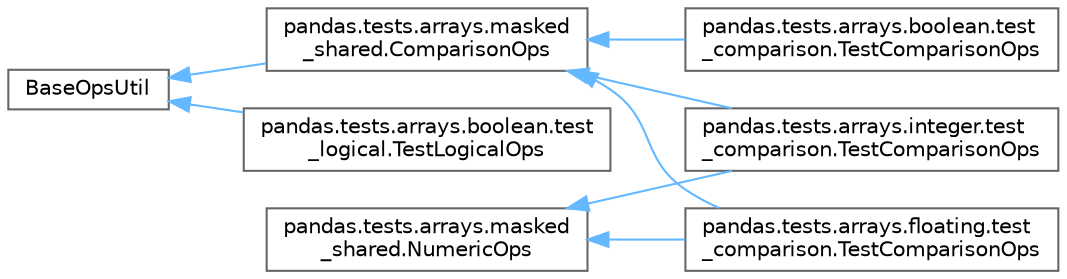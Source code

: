 digraph "Graphical Class Hierarchy"
{
 // LATEX_PDF_SIZE
  bgcolor="transparent";
  edge [fontname=Helvetica,fontsize=10,labelfontname=Helvetica,labelfontsize=10];
  node [fontname=Helvetica,fontsize=10,shape=box,height=0.2,width=0.4];
  rankdir="LR";
  Node0 [id="Node000000",label="BaseOpsUtil",height=0.2,width=0.4,color="grey40", fillcolor="white", style="filled",URL="$d0/d4c/classBaseOpsUtil.html",tooltip=" "];
  Node0 -> Node1 [id="edge3299_Node000000_Node000001",dir="back",color="steelblue1",style="solid",tooltip=" "];
  Node1 [id="Node000001",label="pandas.tests.arrays.boolean.test\l_logical.TestLogicalOps",height=0.2,width=0.4,color="grey40", fillcolor="white", style="filled",URL="$d6/d6d/classpandas_1_1tests_1_1arrays_1_1boolean_1_1test__logical_1_1TestLogicalOps.html",tooltip=" "];
  Node0 -> Node2 [id="edge3300_Node000000_Node000002",dir="back",color="steelblue1",style="solid",tooltip=" "];
  Node2 [id="Node000002",label="pandas.tests.arrays.masked\l_shared.ComparisonOps",height=0.2,width=0.4,color="grey40", fillcolor="white", style="filled",URL="$d9/d04/classpandas_1_1tests_1_1arrays_1_1masked__shared_1_1ComparisonOps.html",tooltip=" "];
  Node2 -> Node3 [id="edge3301_Node000002_Node000003",dir="back",color="steelblue1",style="solid",tooltip=" "];
  Node3 [id="Node000003",label="pandas.tests.arrays.boolean.test\l_comparison.TestComparisonOps",height=0.2,width=0.4,color="grey40", fillcolor="white", style="filled",URL="$da/d12/classpandas_1_1tests_1_1arrays_1_1boolean_1_1test__comparison_1_1TestComparisonOps.html",tooltip=" "];
  Node2 -> Node4 [id="edge3302_Node000002_Node000004",dir="back",color="steelblue1",style="solid",tooltip=" "];
  Node4 [id="Node000004",label="pandas.tests.arrays.floating.test\l_comparison.TestComparisonOps",height=0.2,width=0.4,color="grey40", fillcolor="white", style="filled",URL="$d2/d40/classpandas_1_1tests_1_1arrays_1_1floating_1_1test__comparison_1_1TestComparisonOps.html",tooltip=" "];
  Node2 -> Node6 [id="edge3303_Node000002_Node000006",dir="back",color="steelblue1",style="solid",tooltip=" "];
  Node6 [id="Node000006",label="pandas.tests.arrays.integer.test\l_comparison.TestComparisonOps",height=0.2,width=0.4,color="grey40", fillcolor="white", style="filled",URL="$d9/de4/classpandas_1_1tests_1_1arrays_1_1integer_1_1test__comparison_1_1TestComparisonOps.html",tooltip=" "];
  Node5 [id="Node000005",label="pandas.tests.arrays.masked\l_shared.NumericOps",height=0.2,width=0.4,color="grey40", fillcolor="white", style="filled",URL="$d5/dff/classpandas_1_1tests_1_1arrays_1_1masked__shared_1_1NumericOps.html",tooltip=" "];
  Node5 -> Node4 [id="edge3304_Node000005_Node000004",dir="back",color="steelblue1",style="solid",tooltip=" "];
  Node5 -> Node6 [id="edge3305_Node000005_Node000006",dir="back",color="steelblue1",style="solid",tooltip=" "];
}
